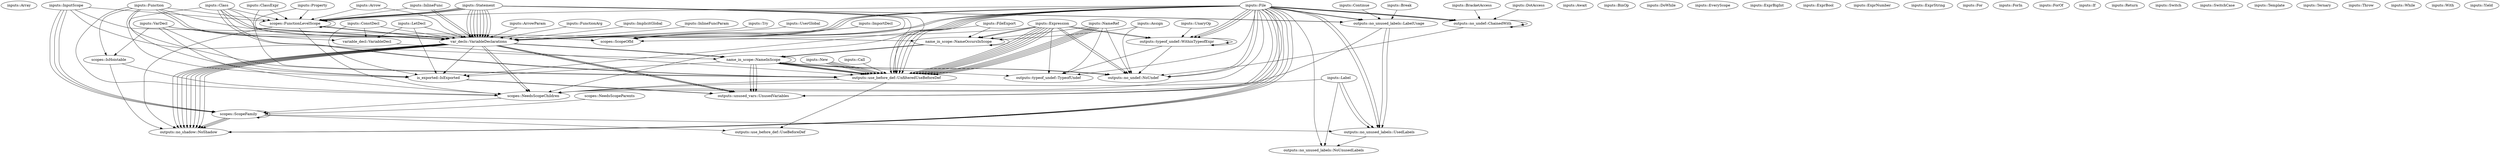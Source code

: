 digraph {
    0 [label="inputs::Array"];
    1 [label="inputs::Arrow"];
    2 [label="inputs::ArrowParam"];
    3 [label="inputs::Assign"];
    4 [label="inputs::Await"];
    5 [label="inputs::BinOp"];
    6 [label="inputs::BracketAccess"];
    7 [label="inputs::Break"];
    8 [label="inputs::Call"];
    9 [label="inputs::Class"];
    10 [label="inputs::ClassExpr"];
    11 [label="inputs::ConstDecl"];
    12 [label="inputs::Continue"];
    13 [label="inputs::DoWhile"];
    14 [label="inputs::DotAccess"];
    15 [label="inputs::EveryScope"];
    16 [label="inputs::ExprBigInt"];
    17 [label="inputs::ExprBool"];
    18 [label="inputs::ExprNumber"];
    19 [label="inputs::ExprString"];
    20 [label="inputs::Expression"];
    21 [label="inputs::File"];
    22 [label="inputs::FileExport"];
    23 [label="inputs::For"];
    24 [label="inputs::ForIn"];
    25 [label="inputs::ForOf"];
    26 [label="inputs::Function"];
    27 [label="inputs::FunctionArg"];
    28 [label="inputs::If"];
    29 [label="inputs::ImplicitGlobal"];
    30 [label="inputs::ImportDecl"];
    31 [label="inputs::InlineFunc"];
    32 [label="inputs::InlineFuncParam"];
    33 [label="inputs::InputScope"];
    34 [label="inputs::Label"];
    35 [label="inputs::LetDecl"];
    36 [label="inputs::NameRef"];
    37 [label="inputs::New"];
    38 [label="inputs::Property"];
    39 [label="inputs::Return"];
    40 [label="inputs::Statement"];
    41 [label="inputs::Switch"];
    42 [label="inputs::SwitchCase"];
    43 [label="inputs::Template"];
    44 [label="inputs::Ternary"];
    45 [label="inputs::Throw"];
    46 [label="inputs::Try"];
    47 [label="inputs::UnaryOp"];
    48 [label="inputs::UserGlobal"];
    49 [label="inputs::VarDecl"];
    50 [label="inputs::While"];
    51 [label="inputs::With"];
    52 [label="inputs::Yield"];
    53 [label="is_exported::IsExported"];
    54 [label="name_in_scope::NameInScope"];
    55 [label="name_in_scope::NameOccursInScope"];
    56 [label="outputs::no_shadow::NoShadow"];
    57 [label="outputs::no_undef::ChainedWith"];
    58 [label="outputs::no_undef::NoUndef"];
    59 [label="outputs::no_unused_labels::LabelUsage"];
    60 [label="outputs::no_unused_labels::NoUnusedLabels"];
    61 [label="outputs::no_unused_labels::UsedLabels"];
    62 [label="outputs::typeof_undef::TypeofUndef"];
    63 [label="outputs::typeof_undef::WithinTypeofExpr"];
    64 [label="outputs::unused_vars::UnusedVariables"];
    65 [label="outputs::use_before_def::UnfilteredUseBeforeDef"];
    66 [label="outputs::use_before_def::UseBeforeDef"];
    67 [label="scopes::FunctionLevelScope"];
    68 [label="scopes::IsHoistable"];
    69 [label="scopes::NeedsScopeChildren"];
    70 [label="scopes::NeedsScopeParents"];
    71 [label="scopes::ScopeFamily"];
    72 [label="scopes::ScopeOfId"];
    73 [label="var_decls::VariableDeclarations"];
    74 [label="variable_decl::VariableDecl"];
    1 -> 67;
    1 -> 73;
    2 -> 73;
    3 -> 55;
    3 -> 58;
    6 -> 57;
    7 -> 59;
    8 -> 65;
    9 -> 53;
    9 -> 65;
    9 -> 65;
    9 -> 67;
    9 -> 72;
    9 -> 73;
    9 -> 73;
    10 -> 65;
    10 -> 67;
    11 -> 53;
    11 -> 73;
    11 -> 74;
    12 -> 59;
    14 -> 57;
    20 -> 55;
    20 -> 55;
    20 -> 58;
    20 -> 58;
    20 -> 62;
    20 -> 63;
    20 -> 63;
    20 -> 65;
    20 -> 65;
    20 -> 65;
    20 -> 65;
    20 -> 65;
    20 -> 65;
    20 -> 72;
    21 -> 56;
    21 -> 56;
    21 -> 56;
    21 -> 56;
    21 -> 57;
    21 -> 57;
    21 -> 57;
    21 -> 58;
    21 -> 58;
    21 -> 59;
    21 -> 59;
    21 -> 60;
    21 -> 61;
    21 -> 61;
    21 -> 62;
    21 -> 63;
    21 -> 63;
    21 -> 63;
    21 -> 64;
    21 -> 64;
    21 -> 64;
    21 -> 65;
    21 -> 65;
    21 -> 65;
    21 -> 65;
    21 -> 65;
    21 -> 67;
    21 -> 69;
    21 -> 72;
    21 -> 72;
    21 -> 73;
    21 -> 73;
    21 -> 73;
    22 -> 53;
    22 -> 55;
    26 -> 53;
    26 -> 65;
    26 -> 67;
    26 -> 68;
    26 -> 69;
    26 -> 72;
    26 -> 73;
    26 -> 73;
    27 -> 73;
    29 -> 73;
    30 -> 72;
    30 -> 73;
    31 -> 67;
    31 -> 73;
    31 -> 73;
    32 -> 73;
    33 -> 54;
    33 -> 55;
    33 -> 67;
    33 -> 71;
    33 -> 71;
    33 -> 71;
    34 -> 60;
    34 -> 61;
    34 -> 61;
    34 -> 69;
    35 -> 53;
    35 -> 73;
    35 -> 74;
    36 -> 55;
    36 -> 58;
    36 -> 62;
    36 -> 65;
    36 -> 65;
    36 -> 65;
    36 -> 65;
    36 -> 65;
    37 -> 65;
    37 -> 65;
    37 -> 65;
    37 -> 65;
    38 -> 67;
    38 -> 73;
    40 -> 59;
    40 -> 59;
    40 -> 65;
    40 -> 67;
    40 -> 67;
    40 -> 67;
    40 -> 67;
    40 -> 69;
    40 -> 72;
    40 -> 73;
    40 -> 73;
    40 -> 73;
    40 -> 73;
    40 -> 73;
    40 -> 73;
    40 -> 73;
    40 -> 73;
    46 -> 73;
    47 -> 63;
    48 -> 73;
    49 -> 53;
    49 -> 68;
    49 -> 69;
    49 -> 73;
    49 -> 74;
    53 -> 64;
    53 -> 64;
    54 -> 53;
    54 -> 54;
    54 -> 58;
    54 -> 58;
    54 -> 62;
    54 -> 64;
    54 -> 64;
    54 -> 64;
    54 -> 65;
    54 -> 65;
    54 -> 65;
    54 -> 65;
    55 -> 54;
    55 -> 54;
    55 -> 55;
    57 -> 57;
    57 -> 57;
    57 -> 58;
    59 -> 61;
    59 -> 61;
    59 -> 69;
    61 -> 60;
    63 -> 58;
    63 -> 62;
    63 -> 63;
    63 -> 63;
    65 -> 66;
    65 -> 69;
    67 -> 56;
    67 -> 67;
    67 -> 69;
    67 -> 73;
    67 -> 73;
    68 -> 56;
    68 -> 69;
    69 -> 71;
    70 -> 71;
    71 -> 56;
    71 -> 56;
    71 -> 56;
    71 -> 61;
    71 -> 66;
    71 -> 71;
    73 -> 53;
    73 -> 54;
    73 -> 54;
    73 -> 56;
    73 -> 56;
    73 -> 56;
    73 -> 56;
    73 -> 56;
    73 -> 56;
    73 -> 56;
    73 -> 56;
    73 -> 64;
    73 -> 64;
    73 -> 64;
    73 -> 69;
    73 -> 69;
    74 -> 65;
}